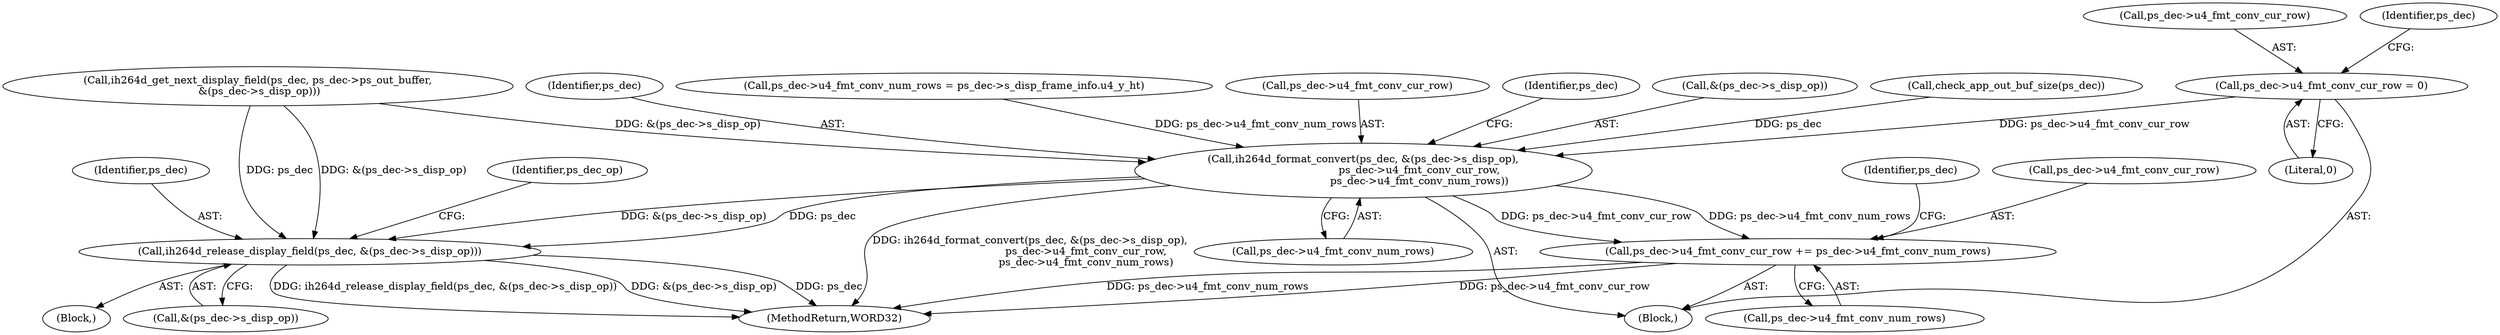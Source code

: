 digraph "0_Android_e86d3cfd2bc28dac421092106751e5638d54a848@pointer" {
"1000753" [label="(Call,ps_dec->u4_fmt_conv_cur_row = 0)"];
"1000767" [label="(Call,ih264d_format_convert(ps_dec, &(ps_dec->s_disp_op),\n                                  ps_dec->u4_fmt_conv_cur_row,\n                                  ps_dec->u4_fmt_conv_num_rows))"];
"1000779" [label="(Call,ps_dec->u4_fmt_conv_cur_row += ps_dec->u4_fmt_conv_num_rows)"];
"1000791" [label="(Call,ih264d_release_display_field(ps_dec, &(ps_dec->s_disp_op)))"];
"1000768" [label="(Identifier,ps_dec)"];
"1000722" [label="(Call,ih264d_get_next_display_field(ps_dec, ps_dec->ps_out_buffer,\n &(ps_dec->s_disp_op)))"];
"1000758" [label="(Call,ps_dec->u4_fmt_conv_num_rows = ps_dec->s_disp_frame_info.u4_y_ht)"];
"1000767" [label="(Call,ih264d_format_convert(ps_dec, &(ps_dec->s_disp_op),\n                                  ps_dec->u4_fmt_conv_cur_row,\n                                  ps_dec->u4_fmt_conv_num_rows))"];
"1002272" [label="(MethodReturn,WORD32)"];
"1000783" [label="(Call,ps_dec->u4_fmt_conv_num_rows)"];
"1000773" [label="(Call,ps_dec->u4_fmt_conv_cur_row)"];
"1000780" [label="(Call,ps_dec->u4_fmt_conv_cur_row)"];
"1000781" [label="(Identifier,ps_dec)"];
"1000754" [label="(Call,ps_dec->u4_fmt_conv_cur_row)"];
"1000769" [label="(Call,&(ps_dec->s_disp_op))"];
"1000757" [label="(Literal,0)"];
"1000742" [label="(Call,check_app_out_buf_size(ps_dec))"];
"1000793" [label="(Call,&(ps_dec->s_disp_op))"];
"1000760" [label="(Identifier,ps_dec)"];
"1000776" [label="(Call,ps_dec->u4_fmt_conv_num_rows)"];
"1000707" [label="(Block,)"];
"1000753" [label="(Call,ps_dec->u4_fmt_conv_cur_row = 0)"];
"1000788" [label="(Identifier,ps_dec)"];
"1000799" [label="(Identifier,ps_dec_op)"];
"1000792" [label="(Identifier,ps_dec)"];
"1000779" [label="(Call,ps_dec->u4_fmt_conv_cur_row += ps_dec->u4_fmt_conv_num_rows)"];
"1000739" [label="(Block,)"];
"1000791" [label="(Call,ih264d_release_display_field(ps_dec, &(ps_dec->s_disp_op)))"];
"1000753" -> "1000739"  [label="AST: "];
"1000753" -> "1000757"  [label="CFG: "];
"1000754" -> "1000753"  [label="AST: "];
"1000757" -> "1000753"  [label="AST: "];
"1000760" -> "1000753"  [label="CFG: "];
"1000753" -> "1000767"  [label="DDG: ps_dec->u4_fmt_conv_cur_row"];
"1000767" -> "1000739"  [label="AST: "];
"1000767" -> "1000776"  [label="CFG: "];
"1000768" -> "1000767"  [label="AST: "];
"1000769" -> "1000767"  [label="AST: "];
"1000773" -> "1000767"  [label="AST: "];
"1000776" -> "1000767"  [label="AST: "];
"1000781" -> "1000767"  [label="CFG: "];
"1000767" -> "1002272"  [label="DDG: ih264d_format_convert(ps_dec, &(ps_dec->s_disp_op),\n                                  ps_dec->u4_fmt_conv_cur_row,\n                                  ps_dec->u4_fmt_conv_num_rows)"];
"1000742" -> "1000767"  [label="DDG: ps_dec"];
"1000722" -> "1000767"  [label="DDG: &(ps_dec->s_disp_op)"];
"1000758" -> "1000767"  [label="DDG: ps_dec->u4_fmt_conv_num_rows"];
"1000767" -> "1000779"  [label="DDG: ps_dec->u4_fmt_conv_num_rows"];
"1000767" -> "1000779"  [label="DDG: ps_dec->u4_fmt_conv_cur_row"];
"1000767" -> "1000791"  [label="DDG: ps_dec"];
"1000767" -> "1000791"  [label="DDG: &(ps_dec->s_disp_op)"];
"1000779" -> "1000739"  [label="AST: "];
"1000779" -> "1000783"  [label="CFG: "];
"1000780" -> "1000779"  [label="AST: "];
"1000783" -> "1000779"  [label="AST: "];
"1000788" -> "1000779"  [label="CFG: "];
"1000779" -> "1002272"  [label="DDG: ps_dec->u4_fmt_conv_cur_row"];
"1000779" -> "1002272"  [label="DDG: ps_dec->u4_fmt_conv_num_rows"];
"1000791" -> "1000707"  [label="AST: "];
"1000791" -> "1000793"  [label="CFG: "];
"1000792" -> "1000791"  [label="AST: "];
"1000793" -> "1000791"  [label="AST: "];
"1000799" -> "1000791"  [label="CFG: "];
"1000791" -> "1002272"  [label="DDG: ps_dec"];
"1000791" -> "1002272"  [label="DDG: ih264d_release_display_field(ps_dec, &(ps_dec->s_disp_op))"];
"1000791" -> "1002272"  [label="DDG: &(ps_dec->s_disp_op)"];
"1000722" -> "1000791"  [label="DDG: ps_dec"];
"1000722" -> "1000791"  [label="DDG: &(ps_dec->s_disp_op)"];
}
